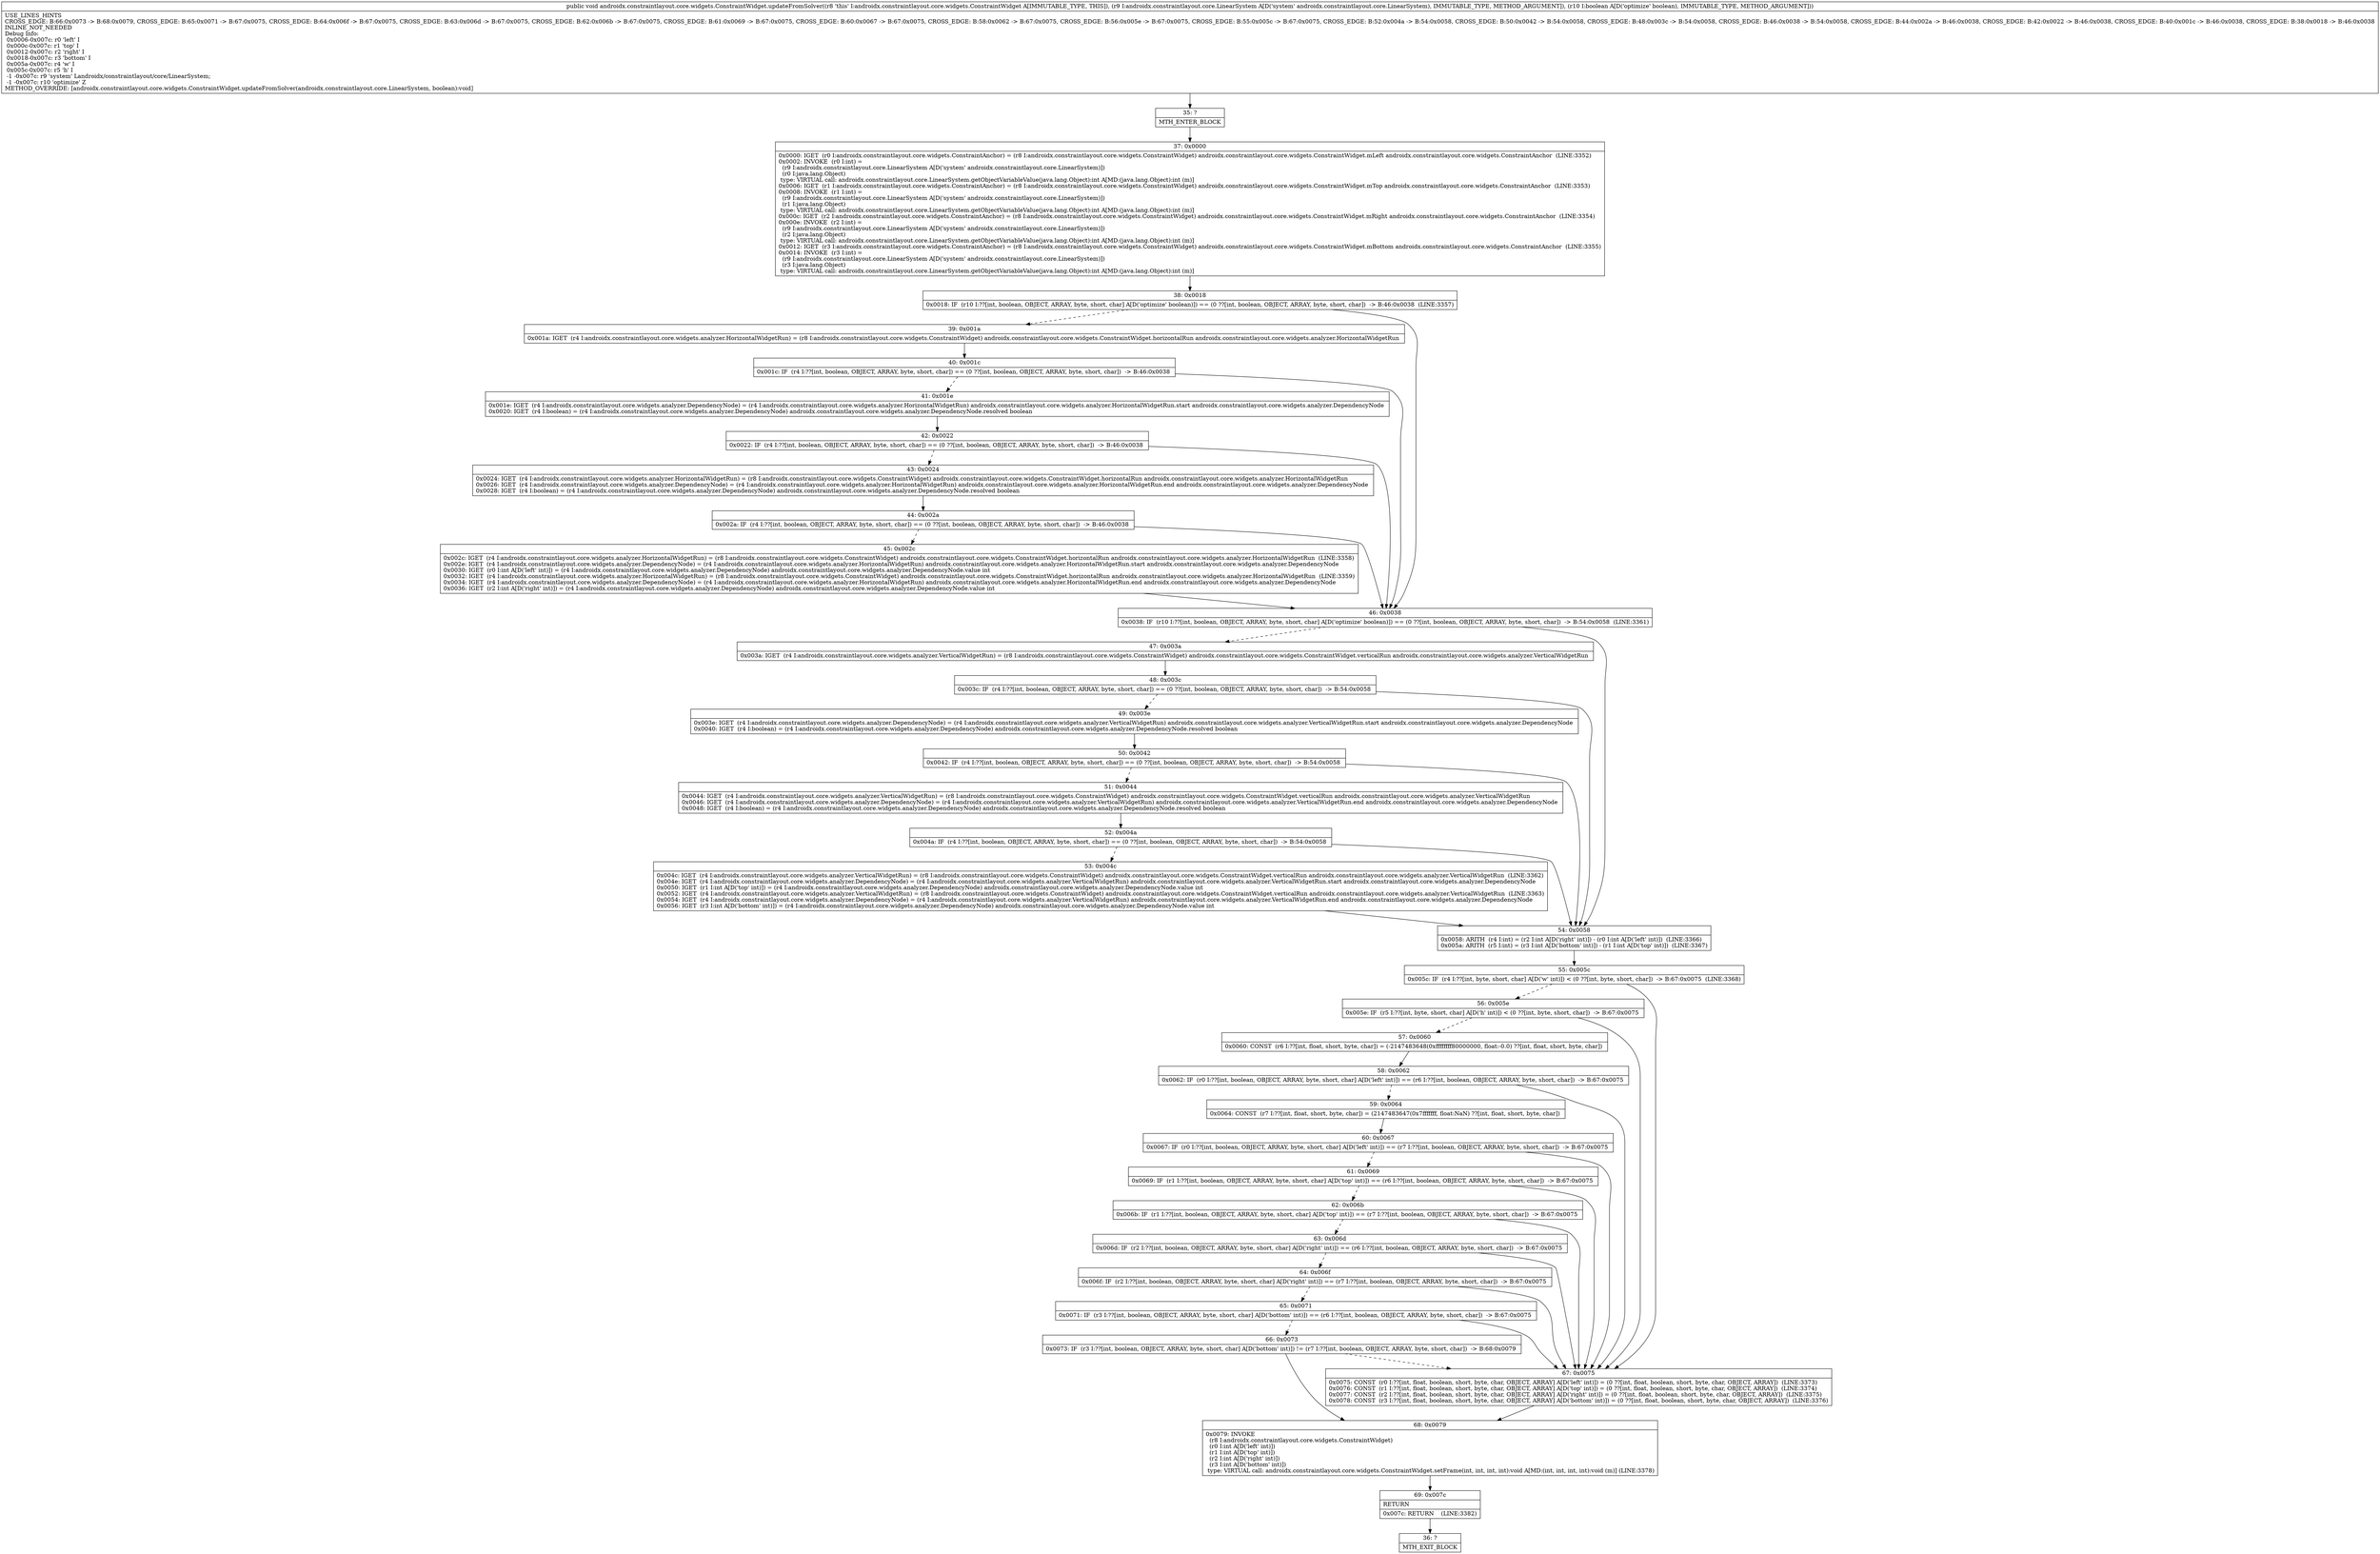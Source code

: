 digraph "CFG forandroidx.constraintlayout.core.widgets.ConstraintWidget.updateFromSolver(Landroidx\/constraintlayout\/core\/LinearSystem;Z)V" {
Node_35 [shape=record,label="{35\:\ ?|MTH_ENTER_BLOCK\l}"];
Node_37 [shape=record,label="{37\:\ 0x0000|0x0000: IGET  (r0 I:androidx.constraintlayout.core.widgets.ConstraintAnchor) = (r8 I:androidx.constraintlayout.core.widgets.ConstraintWidget) androidx.constraintlayout.core.widgets.ConstraintWidget.mLeft androidx.constraintlayout.core.widgets.ConstraintAnchor  (LINE:3352)\l0x0002: INVOKE  (r0 I:int) = \l  (r9 I:androidx.constraintlayout.core.LinearSystem A[D('system' androidx.constraintlayout.core.LinearSystem)])\l  (r0 I:java.lang.Object)\l type: VIRTUAL call: androidx.constraintlayout.core.LinearSystem.getObjectVariableValue(java.lang.Object):int A[MD:(java.lang.Object):int (m)]\l0x0006: IGET  (r1 I:androidx.constraintlayout.core.widgets.ConstraintAnchor) = (r8 I:androidx.constraintlayout.core.widgets.ConstraintWidget) androidx.constraintlayout.core.widgets.ConstraintWidget.mTop androidx.constraintlayout.core.widgets.ConstraintAnchor  (LINE:3353)\l0x0008: INVOKE  (r1 I:int) = \l  (r9 I:androidx.constraintlayout.core.LinearSystem A[D('system' androidx.constraintlayout.core.LinearSystem)])\l  (r1 I:java.lang.Object)\l type: VIRTUAL call: androidx.constraintlayout.core.LinearSystem.getObjectVariableValue(java.lang.Object):int A[MD:(java.lang.Object):int (m)]\l0x000c: IGET  (r2 I:androidx.constraintlayout.core.widgets.ConstraintAnchor) = (r8 I:androidx.constraintlayout.core.widgets.ConstraintWidget) androidx.constraintlayout.core.widgets.ConstraintWidget.mRight androidx.constraintlayout.core.widgets.ConstraintAnchor  (LINE:3354)\l0x000e: INVOKE  (r2 I:int) = \l  (r9 I:androidx.constraintlayout.core.LinearSystem A[D('system' androidx.constraintlayout.core.LinearSystem)])\l  (r2 I:java.lang.Object)\l type: VIRTUAL call: androidx.constraintlayout.core.LinearSystem.getObjectVariableValue(java.lang.Object):int A[MD:(java.lang.Object):int (m)]\l0x0012: IGET  (r3 I:androidx.constraintlayout.core.widgets.ConstraintAnchor) = (r8 I:androidx.constraintlayout.core.widgets.ConstraintWidget) androidx.constraintlayout.core.widgets.ConstraintWidget.mBottom androidx.constraintlayout.core.widgets.ConstraintAnchor  (LINE:3355)\l0x0014: INVOKE  (r3 I:int) = \l  (r9 I:androidx.constraintlayout.core.LinearSystem A[D('system' androidx.constraintlayout.core.LinearSystem)])\l  (r3 I:java.lang.Object)\l type: VIRTUAL call: androidx.constraintlayout.core.LinearSystem.getObjectVariableValue(java.lang.Object):int A[MD:(java.lang.Object):int (m)]\l}"];
Node_38 [shape=record,label="{38\:\ 0x0018|0x0018: IF  (r10 I:??[int, boolean, OBJECT, ARRAY, byte, short, char] A[D('optimize' boolean)]) == (0 ??[int, boolean, OBJECT, ARRAY, byte, short, char])  \-\> B:46:0x0038  (LINE:3357)\l}"];
Node_39 [shape=record,label="{39\:\ 0x001a|0x001a: IGET  (r4 I:androidx.constraintlayout.core.widgets.analyzer.HorizontalWidgetRun) = (r8 I:androidx.constraintlayout.core.widgets.ConstraintWidget) androidx.constraintlayout.core.widgets.ConstraintWidget.horizontalRun androidx.constraintlayout.core.widgets.analyzer.HorizontalWidgetRun \l}"];
Node_40 [shape=record,label="{40\:\ 0x001c|0x001c: IF  (r4 I:??[int, boolean, OBJECT, ARRAY, byte, short, char]) == (0 ??[int, boolean, OBJECT, ARRAY, byte, short, char])  \-\> B:46:0x0038 \l}"];
Node_41 [shape=record,label="{41\:\ 0x001e|0x001e: IGET  (r4 I:androidx.constraintlayout.core.widgets.analyzer.DependencyNode) = (r4 I:androidx.constraintlayout.core.widgets.analyzer.HorizontalWidgetRun) androidx.constraintlayout.core.widgets.analyzer.HorizontalWidgetRun.start androidx.constraintlayout.core.widgets.analyzer.DependencyNode \l0x0020: IGET  (r4 I:boolean) = (r4 I:androidx.constraintlayout.core.widgets.analyzer.DependencyNode) androidx.constraintlayout.core.widgets.analyzer.DependencyNode.resolved boolean \l}"];
Node_42 [shape=record,label="{42\:\ 0x0022|0x0022: IF  (r4 I:??[int, boolean, OBJECT, ARRAY, byte, short, char]) == (0 ??[int, boolean, OBJECT, ARRAY, byte, short, char])  \-\> B:46:0x0038 \l}"];
Node_43 [shape=record,label="{43\:\ 0x0024|0x0024: IGET  (r4 I:androidx.constraintlayout.core.widgets.analyzer.HorizontalWidgetRun) = (r8 I:androidx.constraintlayout.core.widgets.ConstraintWidget) androidx.constraintlayout.core.widgets.ConstraintWidget.horizontalRun androidx.constraintlayout.core.widgets.analyzer.HorizontalWidgetRun \l0x0026: IGET  (r4 I:androidx.constraintlayout.core.widgets.analyzer.DependencyNode) = (r4 I:androidx.constraintlayout.core.widgets.analyzer.HorizontalWidgetRun) androidx.constraintlayout.core.widgets.analyzer.HorizontalWidgetRun.end androidx.constraintlayout.core.widgets.analyzer.DependencyNode \l0x0028: IGET  (r4 I:boolean) = (r4 I:androidx.constraintlayout.core.widgets.analyzer.DependencyNode) androidx.constraintlayout.core.widgets.analyzer.DependencyNode.resolved boolean \l}"];
Node_44 [shape=record,label="{44\:\ 0x002a|0x002a: IF  (r4 I:??[int, boolean, OBJECT, ARRAY, byte, short, char]) == (0 ??[int, boolean, OBJECT, ARRAY, byte, short, char])  \-\> B:46:0x0038 \l}"];
Node_45 [shape=record,label="{45\:\ 0x002c|0x002c: IGET  (r4 I:androidx.constraintlayout.core.widgets.analyzer.HorizontalWidgetRun) = (r8 I:androidx.constraintlayout.core.widgets.ConstraintWidget) androidx.constraintlayout.core.widgets.ConstraintWidget.horizontalRun androidx.constraintlayout.core.widgets.analyzer.HorizontalWidgetRun  (LINE:3358)\l0x002e: IGET  (r4 I:androidx.constraintlayout.core.widgets.analyzer.DependencyNode) = (r4 I:androidx.constraintlayout.core.widgets.analyzer.HorizontalWidgetRun) androidx.constraintlayout.core.widgets.analyzer.HorizontalWidgetRun.start androidx.constraintlayout.core.widgets.analyzer.DependencyNode \l0x0030: IGET  (r0 I:int A[D('left' int)]) = (r4 I:androidx.constraintlayout.core.widgets.analyzer.DependencyNode) androidx.constraintlayout.core.widgets.analyzer.DependencyNode.value int \l0x0032: IGET  (r4 I:androidx.constraintlayout.core.widgets.analyzer.HorizontalWidgetRun) = (r8 I:androidx.constraintlayout.core.widgets.ConstraintWidget) androidx.constraintlayout.core.widgets.ConstraintWidget.horizontalRun androidx.constraintlayout.core.widgets.analyzer.HorizontalWidgetRun  (LINE:3359)\l0x0034: IGET  (r4 I:androidx.constraintlayout.core.widgets.analyzer.DependencyNode) = (r4 I:androidx.constraintlayout.core.widgets.analyzer.HorizontalWidgetRun) androidx.constraintlayout.core.widgets.analyzer.HorizontalWidgetRun.end androidx.constraintlayout.core.widgets.analyzer.DependencyNode \l0x0036: IGET  (r2 I:int A[D('right' int)]) = (r4 I:androidx.constraintlayout.core.widgets.analyzer.DependencyNode) androidx.constraintlayout.core.widgets.analyzer.DependencyNode.value int \l}"];
Node_46 [shape=record,label="{46\:\ 0x0038|0x0038: IF  (r10 I:??[int, boolean, OBJECT, ARRAY, byte, short, char] A[D('optimize' boolean)]) == (0 ??[int, boolean, OBJECT, ARRAY, byte, short, char])  \-\> B:54:0x0058  (LINE:3361)\l}"];
Node_47 [shape=record,label="{47\:\ 0x003a|0x003a: IGET  (r4 I:androidx.constraintlayout.core.widgets.analyzer.VerticalWidgetRun) = (r8 I:androidx.constraintlayout.core.widgets.ConstraintWidget) androidx.constraintlayout.core.widgets.ConstraintWidget.verticalRun androidx.constraintlayout.core.widgets.analyzer.VerticalWidgetRun \l}"];
Node_48 [shape=record,label="{48\:\ 0x003c|0x003c: IF  (r4 I:??[int, boolean, OBJECT, ARRAY, byte, short, char]) == (0 ??[int, boolean, OBJECT, ARRAY, byte, short, char])  \-\> B:54:0x0058 \l}"];
Node_49 [shape=record,label="{49\:\ 0x003e|0x003e: IGET  (r4 I:androidx.constraintlayout.core.widgets.analyzer.DependencyNode) = (r4 I:androidx.constraintlayout.core.widgets.analyzer.VerticalWidgetRun) androidx.constraintlayout.core.widgets.analyzer.VerticalWidgetRun.start androidx.constraintlayout.core.widgets.analyzer.DependencyNode \l0x0040: IGET  (r4 I:boolean) = (r4 I:androidx.constraintlayout.core.widgets.analyzer.DependencyNode) androidx.constraintlayout.core.widgets.analyzer.DependencyNode.resolved boolean \l}"];
Node_50 [shape=record,label="{50\:\ 0x0042|0x0042: IF  (r4 I:??[int, boolean, OBJECT, ARRAY, byte, short, char]) == (0 ??[int, boolean, OBJECT, ARRAY, byte, short, char])  \-\> B:54:0x0058 \l}"];
Node_51 [shape=record,label="{51\:\ 0x0044|0x0044: IGET  (r4 I:androidx.constraintlayout.core.widgets.analyzer.VerticalWidgetRun) = (r8 I:androidx.constraintlayout.core.widgets.ConstraintWidget) androidx.constraintlayout.core.widgets.ConstraintWidget.verticalRun androidx.constraintlayout.core.widgets.analyzer.VerticalWidgetRun \l0x0046: IGET  (r4 I:androidx.constraintlayout.core.widgets.analyzer.DependencyNode) = (r4 I:androidx.constraintlayout.core.widgets.analyzer.VerticalWidgetRun) androidx.constraintlayout.core.widgets.analyzer.VerticalWidgetRun.end androidx.constraintlayout.core.widgets.analyzer.DependencyNode \l0x0048: IGET  (r4 I:boolean) = (r4 I:androidx.constraintlayout.core.widgets.analyzer.DependencyNode) androidx.constraintlayout.core.widgets.analyzer.DependencyNode.resolved boolean \l}"];
Node_52 [shape=record,label="{52\:\ 0x004a|0x004a: IF  (r4 I:??[int, boolean, OBJECT, ARRAY, byte, short, char]) == (0 ??[int, boolean, OBJECT, ARRAY, byte, short, char])  \-\> B:54:0x0058 \l}"];
Node_53 [shape=record,label="{53\:\ 0x004c|0x004c: IGET  (r4 I:androidx.constraintlayout.core.widgets.analyzer.VerticalWidgetRun) = (r8 I:androidx.constraintlayout.core.widgets.ConstraintWidget) androidx.constraintlayout.core.widgets.ConstraintWidget.verticalRun androidx.constraintlayout.core.widgets.analyzer.VerticalWidgetRun  (LINE:3362)\l0x004e: IGET  (r4 I:androidx.constraintlayout.core.widgets.analyzer.DependencyNode) = (r4 I:androidx.constraintlayout.core.widgets.analyzer.VerticalWidgetRun) androidx.constraintlayout.core.widgets.analyzer.VerticalWidgetRun.start androidx.constraintlayout.core.widgets.analyzer.DependencyNode \l0x0050: IGET  (r1 I:int A[D('top' int)]) = (r4 I:androidx.constraintlayout.core.widgets.analyzer.DependencyNode) androidx.constraintlayout.core.widgets.analyzer.DependencyNode.value int \l0x0052: IGET  (r4 I:androidx.constraintlayout.core.widgets.analyzer.VerticalWidgetRun) = (r8 I:androidx.constraintlayout.core.widgets.ConstraintWidget) androidx.constraintlayout.core.widgets.ConstraintWidget.verticalRun androidx.constraintlayout.core.widgets.analyzer.VerticalWidgetRun  (LINE:3363)\l0x0054: IGET  (r4 I:androidx.constraintlayout.core.widgets.analyzer.DependencyNode) = (r4 I:androidx.constraintlayout.core.widgets.analyzer.VerticalWidgetRun) androidx.constraintlayout.core.widgets.analyzer.VerticalWidgetRun.end androidx.constraintlayout.core.widgets.analyzer.DependencyNode \l0x0056: IGET  (r3 I:int A[D('bottom' int)]) = (r4 I:androidx.constraintlayout.core.widgets.analyzer.DependencyNode) androidx.constraintlayout.core.widgets.analyzer.DependencyNode.value int \l}"];
Node_54 [shape=record,label="{54\:\ 0x0058|0x0058: ARITH  (r4 I:int) = (r2 I:int A[D('right' int)]) \- (r0 I:int A[D('left' int)])  (LINE:3366)\l0x005a: ARITH  (r5 I:int) = (r3 I:int A[D('bottom' int)]) \- (r1 I:int A[D('top' int)])  (LINE:3367)\l}"];
Node_55 [shape=record,label="{55\:\ 0x005c|0x005c: IF  (r4 I:??[int, byte, short, char] A[D('w' int)]) \< (0 ??[int, byte, short, char])  \-\> B:67:0x0075  (LINE:3368)\l}"];
Node_56 [shape=record,label="{56\:\ 0x005e|0x005e: IF  (r5 I:??[int, byte, short, char] A[D('h' int)]) \< (0 ??[int, byte, short, char])  \-\> B:67:0x0075 \l}"];
Node_57 [shape=record,label="{57\:\ 0x0060|0x0060: CONST  (r6 I:??[int, float, short, byte, char]) = (\-2147483648(0xffffffff80000000, float:\-0.0) ??[int, float, short, byte, char]) \l}"];
Node_58 [shape=record,label="{58\:\ 0x0062|0x0062: IF  (r0 I:??[int, boolean, OBJECT, ARRAY, byte, short, char] A[D('left' int)]) == (r6 I:??[int, boolean, OBJECT, ARRAY, byte, short, char])  \-\> B:67:0x0075 \l}"];
Node_59 [shape=record,label="{59\:\ 0x0064|0x0064: CONST  (r7 I:??[int, float, short, byte, char]) = (2147483647(0x7fffffff, float:NaN) ??[int, float, short, byte, char]) \l}"];
Node_60 [shape=record,label="{60\:\ 0x0067|0x0067: IF  (r0 I:??[int, boolean, OBJECT, ARRAY, byte, short, char] A[D('left' int)]) == (r7 I:??[int, boolean, OBJECT, ARRAY, byte, short, char])  \-\> B:67:0x0075 \l}"];
Node_61 [shape=record,label="{61\:\ 0x0069|0x0069: IF  (r1 I:??[int, boolean, OBJECT, ARRAY, byte, short, char] A[D('top' int)]) == (r6 I:??[int, boolean, OBJECT, ARRAY, byte, short, char])  \-\> B:67:0x0075 \l}"];
Node_62 [shape=record,label="{62\:\ 0x006b|0x006b: IF  (r1 I:??[int, boolean, OBJECT, ARRAY, byte, short, char] A[D('top' int)]) == (r7 I:??[int, boolean, OBJECT, ARRAY, byte, short, char])  \-\> B:67:0x0075 \l}"];
Node_63 [shape=record,label="{63\:\ 0x006d|0x006d: IF  (r2 I:??[int, boolean, OBJECT, ARRAY, byte, short, char] A[D('right' int)]) == (r6 I:??[int, boolean, OBJECT, ARRAY, byte, short, char])  \-\> B:67:0x0075 \l}"];
Node_64 [shape=record,label="{64\:\ 0x006f|0x006f: IF  (r2 I:??[int, boolean, OBJECT, ARRAY, byte, short, char] A[D('right' int)]) == (r7 I:??[int, boolean, OBJECT, ARRAY, byte, short, char])  \-\> B:67:0x0075 \l}"];
Node_65 [shape=record,label="{65\:\ 0x0071|0x0071: IF  (r3 I:??[int, boolean, OBJECT, ARRAY, byte, short, char] A[D('bottom' int)]) == (r6 I:??[int, boolean, OBJECT, ARRAY, byte, short, char])  \-\> B:67:0x0075 \l}"];
Node_66 [shape=record,label="{66\:\ 0x0073|0x0073: IF  (r3 I:??[int, boolean, OBJECT, ARRAY, byte, short, char] A[D('bottom' int)]) != (r7 I:??[int, boolean, OBJECT, ARRAY, byte, short, char])  \-\> B:68:0x0079 \l}"];
Node_68 [shape=record,label="{68\:\ 0x0079|0x0079: INVOKE  \l  (r8 I:androidx.constraintlayout.core.widgets.ConstraintWidget)\l  (r0 I:int A[D('left' int)])\l  (r1 I:int A[D('top' int)])\l  (r2 I:int A[D('right' int)])\l  (r3 I:int A[D('bottom' int)])\l type: VIRTUAL call: androidx.constraintlayout.core.widgets.ConstraintWidget.setFrame(int, int, int, int):void A[MD:(int, int, int, int):void (m)] (LINE:3378)\l}"];
Node_69 [shape=record,label="{69\:\ 0x007c|RETURN\l|0x007c: RETURN    (LINE:3382)\l}"];
Node_36 [shape=record,label="{36\:\ ?|MTH_EXIT_BLOCK\l}"];
Node_67 [shape=record,label="{67\:\ 0x0075|0x0075: CONST  (r0 I:??[int, float, boolean, short, byte, char, OBJECT, ARRAY] A[D('left' int)]) = (0 ??[int, float, boolean, short, byte, char, OBJECT, ARRAY])  (LINE:3373)\l0x0076: CONST  (r1 I:??[int, float, boolean, short, byte, char, OBJECT, ARRAY] A[D('top' int)]) = (0 ??[int, float, boolean, short, byte, char, OBJECT, ARRAY])  (LINE:3374)\l0x0077: CONST  (r2 I:??[int, float, boolean, short, byte, char, OBJECT, ARRAY] A[D('right' int)]) = (0 ??[int, float, boolean, short, byte, char, OBJECT, ARRAY])  (LINE:3375)\l0x0078: CONST  (r3 I:??[int, float, boolean, short, byte, char, OBJECT, ARRAY] A[D('bottom' int)]) = (0 ??[int, float, boolean, short, byte, char, OBJECT, ARRAY])  (LINE:3376)\l}"];
MethodNode[shape=record,label="{public void androidx.constraintlayout.core.widgets.ConstraintWidget.updateFromSolver((r8 'this' I:androidx.constraintlayout.core.widgets.ConstraintWidget A[IMMUTABLE_TYPE, THIS]), (r9 I:androidx.constraintlayout.core.LinearSystem A[D('system' androidx.constraintlayout.core.LinearSystem), IMMUTABLE_TYPE, METHOD_ARGUMENT]), (r10 I:boolean A[D('optimize' boolean), IMMUTABLE_TYPE, METHOD_ARGUMENT]))  | USE_LINES_HINTS\lCROSS_EDGE: B:66:0x0073 \-\> B:68:0x0079, CROSS_EDGE: B:65:0x0071 \-\> B:67:0x0075, CROSS_EDGE: B:64:0x006f \-\> B:67:0x0075, CROSS_EDGE: B:63:0x006d \-\> B:67:0x0075, CROSS_EDGE: B:62:0x006b \-\> B:67:0x0075, CROSS_EDGE: B:61:0x0069 \-\> B:67:0x0075, CROSS_EDGE: B:60:0x0067 \-\> B:67:0x0075, CROSS_EDGE: B:58:0x0062 \-\> B:67:0x0075, CROSS_EDGE: B:56:0x005e \-\> B:67:0x0075, CROSS_EDGE: B:55:0x005c \-\> B:67:0x0075, CROSS_EDGE: B:52:0x004a \-\> B:54:0x0058, CROSS_EDGE: B:50:0x0042 \-\> B:54:0x0058, CROSS_EDGE: B:48:0x003c \-\> B:54:0x0058, CROSS_EDGE: B:46:0x0038 \-\> B:54:0x0058, CROSS_EDGE: B:44:0x002a \-\> B:46:0x0038, CROSS_EDGE: B:42:0x0022 \-\> B:46:0x0038, CROSS_EDGE: B:40:0x001c \-\> B:46:0x0038, CROSS_EDGE: B:38:0x0018 \-\> B:46:0x0038\lINLINE_NOT_NEEDED\lDebug Info:\l  0x0006\-0x007c: r0 'left' I\l  0x000c\-0x007c: r1 'top' I\l  0x0012\-0x007c: r2 'right' I\l  0x0018\-0x007c: r3 'bottom' I\l  0x005a\-0x007c: r4 'w' I\l  0x005c\-0x007c: r5 'h' I\l  \-1 \-0x007c: r9 'system' Landroidx\/constraintlayout\/core\/LinearSystem;\l  \-1 \-0x007c: r10 'optimize' Z\lMETHOD_OVERRIDE: [androidx.constraintlayout.core.widgets.ConstraintWidget.updateFromSolver(androidx.constraintlayout.core.LinearSystem, boolean):void]\l}"];
MethodNode -> Node_35;Node_35 -> Node_37;
Node_37 -> Node_38;
Node_38 -> Node_39[style=dashed];
Node_38 -> Node_46;
Node_39 -> Node_40;
Node_40 -> Node_41[style=dashed];
Node_40 -> Node_46;
Node_41 -> Node_42;
Node_42 -> Node_43[style=dashed];
Node_42 -> Node_46;
Node_43 -> Node_44;
Node_44 -> Node_45[style=dashed];
Node_44 -> Node_46;
Node_45 -> Node_46;
Node_46 -> Node_47[style=dashed];
Node_46 -> Node_54;
Node_47 -> Node_48;
Node_48 -> Node_49[style=dashed];
Node_48 -> Node_54;
Node_49 -> Node_50;
Node_50 -> Node_51[style=dashed];
Node_50 -> Node_54;
Node_51 -> Node_52;
Node_52 -> Node_53[style=dashed];
Node_52 -> Node_54;
Node_53 -> Node_54;
Node_54 -> Node_55;
Node_55 -> Node_56[style=dashed];
Node_55 -> Node_67;
Node_56 -> Node_57[style=dashed];
Node_56 -> Node_67;
Node_57 -> Node_58;
Node_58 -> Node_59[style=dashed];
Node_58 -> Node_67;
Node_59 -> Node_60;
Node_60 -> Node_61[style=dashed];
Node_60 -> Node_67;
Node_61 -> Node_62[style=dashed];
Node_61 -> Node_67;
Node_62 -> Node_63[style=dashed];
Node_62 -> Node_67;
Node_63 -> Node_64[style=dashed];
Node_63 -> Node_67;
Node_64 -> Node_65[style=dashed];
Node_64 -> Node_67;
Node_65 -> Node_66[style=dashed];
Node_65 -> Node_67;
Node_66 -> Node_67[style=dashed];
Node_66 -> Node_68;
Node_68 -> Node_69;
Node_69 -> Node_36;
Node_67 -> Node_68;
}

